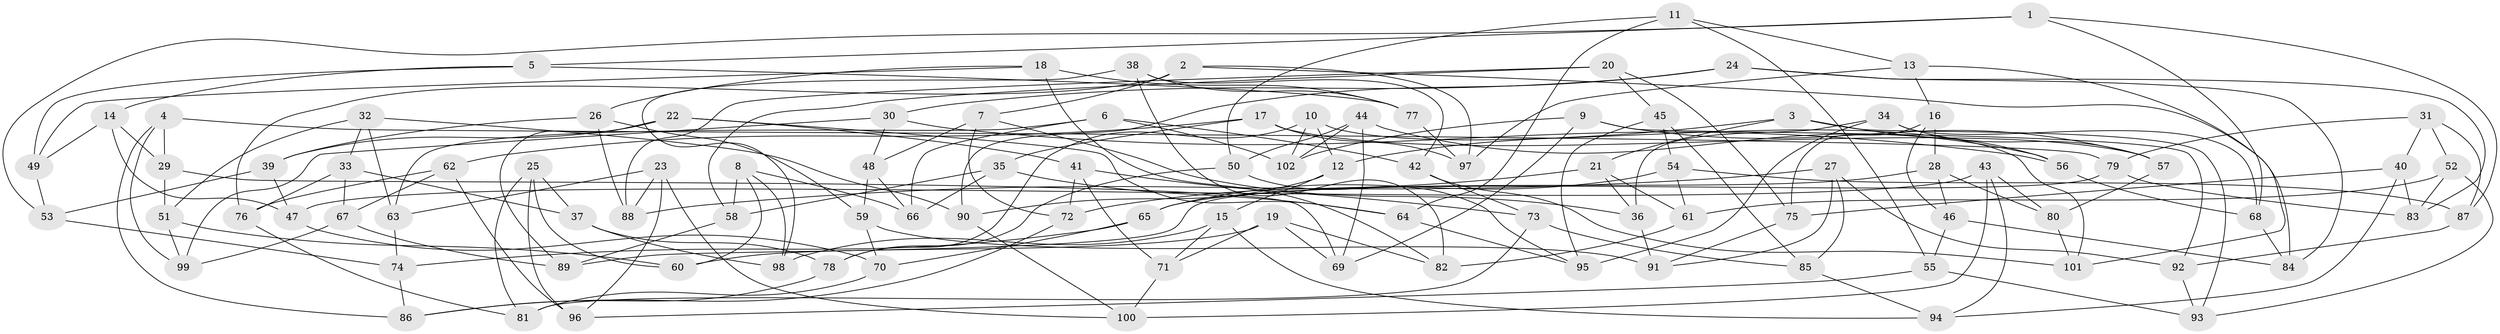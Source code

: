 // Generated by graph-tools (version 1.1) at 2025/27/03/09/25 03:27:00]
// undirected, 102 vertices, 204 edges
graph export_dot {
graph [start="1"]
  node [color=gray90,style=filled];
  1;
  2;
  3;
  4;
  5;
  6;
  7;
  8;
  9;
  10;
  11;
  12;
  13;
  14;
  15;
  16;
  17;
  18;
  19;
  20;
  21;
  22;
  23;
  24;
  25;
  26;
  27;
  28;
  29;
  30;
  31;
  32;
  33;
  34;
  35;
  36;
  37;
  38;
  39;
  40;
  41;
  42;
  43;
  44;
  45;
  46;
  47;
  48;
  49;
  50;
  51;
  52;
  53;
  54;
  55;
  56;
  57;
  58;
  59;
  60;
  61;
  62;
  63;
  64;
  65;
  66;
  67;
  68;
  69;
  70;
  71;
  72;
  73;
  74;
  75;
  76;
  77;
  78;
  79;
  80;
  81;
  82;
  83;
  84;
  85;
  86;
  87;
  88;
  89;
  90;
  91;
  92;
  93;
  94;
  95;
  96;
  97;
  98;
  99;
  100;
  101;
  102;
  1 -- 87;
  1 -- 5;
  1 -- 68;
  1 -- 53;
  2 -- 76;
  2 -- 97;
  2 -- 84;
  2 -- 7;
  3 -- 93;
  3 -- 56;
  3 -- 12;
  3 -- 21;
  4 -- 86;
  4 -- 99;
  4 -- 29;
  4 -- 79;
  5 -- 49;
  5 -- 77;
  5 -- 14;
  6 -- 63;
  6 -- 66;
  6 -- 102;
  6 -- 42;
  7 -- 36;
  7 -- 48;
  7 -- 72;
  8 -- 66;
  8 -- 58;
  8 -- 98;
  8 -- 60;
  9 -- 69;
  9 -- 102;
  9 -- 57;
  9 -- 92;
  10 -- 78;
  10 -- 12;
  10 -- 102;
  10 -- 101;
  11 -- 55;
  11 -- 64;
  11 -- 13;
  11 -- 50;
  12 -- 15;
  12 -- 90;
  13 -- 97;
  13 -- 101;
  13 -- 16;
  14 -- 47;
  14 -- 29;
  14 -- 49;
  15 -- 71;
  15 -- 94;
  15 -- 98;
  16 -- 46;
  16 -- 75;
  16 -- 28;
  17 -- 62;
  17 -- 35;
  17 -- 57;
  17 -- 97;
  18 -- 77;
  18 -- 26;
  18 -- 82;
  18 -- 49;
  19 -- 69;
  19 -- 82;
  19 -- 71;
  19 -- 60;
  20 -- 58;
  20 -- 45;
  20 -- 88;
  20 -- 75;
  21 -- 61;
  21 -- 36;
  21 -- 72;
  22 -- 39;
  22 -- 41;
  22 -- 64;
  22 -- 89;
  23 -- 96;
  23 -- 100;
  23 -- 88;
  23 -- 63;
  24 -- 83;
  24 -- 90;
  24 -- 30;
  24 -- 84;
  25 -- 96;
  25 -- 37;
  25 -- 60;
  25 -- 81;
  26 -- 59;
  26 -- 39;
  26 -- 88;
  27 -- 91;
  27 -- 92;
  27 -- 88;
  27 -- 85;
  28 -- 80;
  28 -- 65;
  28 -- 46;
  29 -- 51;
  29 -- 69;
  30 -- 48;
  30 -- 56;
  30 -- 99;
  31 -- 87;
  31 -- 52;
  31 -- 79;
  31 -- 40;
  32 -- 90;
  32 -- 33;
  32 -- 63;
  32 -- 51;
  33 -- 76;
  33 -- 67;
  33 -- 37;
  34 -- 36;
  34 -- 95;
  34 -- 68;
  34 -- 57;
  35 -- 64;
  35 -- 58;
  35 -- 66;
  36 -- 91;
  37 -- 78;
  37 -- 98;
  38 -- 42;
  38 -- 98;
  38 -- 77;
  38 -- 82;
  39 -- 47;
  39 -- 53;
  40 -- 94;
  40 -- 83;
  40 -- 75;
  41 -- 71;
  41 -- 73;
  41 -- 72;
  42 -- 73;
  42 -- 101;
  43 -- 47;
  43 -- 94;
  43 -- 100;
  43 -- 80;
  44 -- 102;
  44 -- 50;
  44 -- 56;
  44 -- 69;
  45 -- 85;
  45 -- 54;
  45 -- 95;
  46 -- 84;
  46 -- 55;
  47 -- 70;
  48 -- 59;
  48 -- 66;
  49 -- 53;
  50 -- 95;
  50 -- 78;
  51 -- 99;
  51 -- 60;
  52 -- 83;
  52 -- 61;
  52 -- 93;
  53 -- 74;
  54 -- 65;
  54 -- 61;
  54 -- 87;
  55 -- 96;
  55 -- 93;
  56 -- 68;
  57 -- 80;
  58 -- 89;
  59 -- 91;
  59 -- 70;
  61 -- 82;
  62 -- 76;
  62 -- 67;
  62 -- 96;
  63 -- 74;
  64 -- 95;
  65 -- 74;
  65 -- 70;
  67 -- 89;
  67 -- 99;
  68 -- 84;
  70 -- 81;
  71 -- 100;
  72 -- 86;
  73 -- 85;
  73 -- 81;
  74 -- 86;
  75 -- 91;
  76 -- 81;
  77 -- 97;
  78 -- 86;
  79 -- 83;
  79 -- 89;
  80 -- 101;
  85 -- 94;
  87 -- 92;
  90 -- 100;
  92 -- 93;
}
